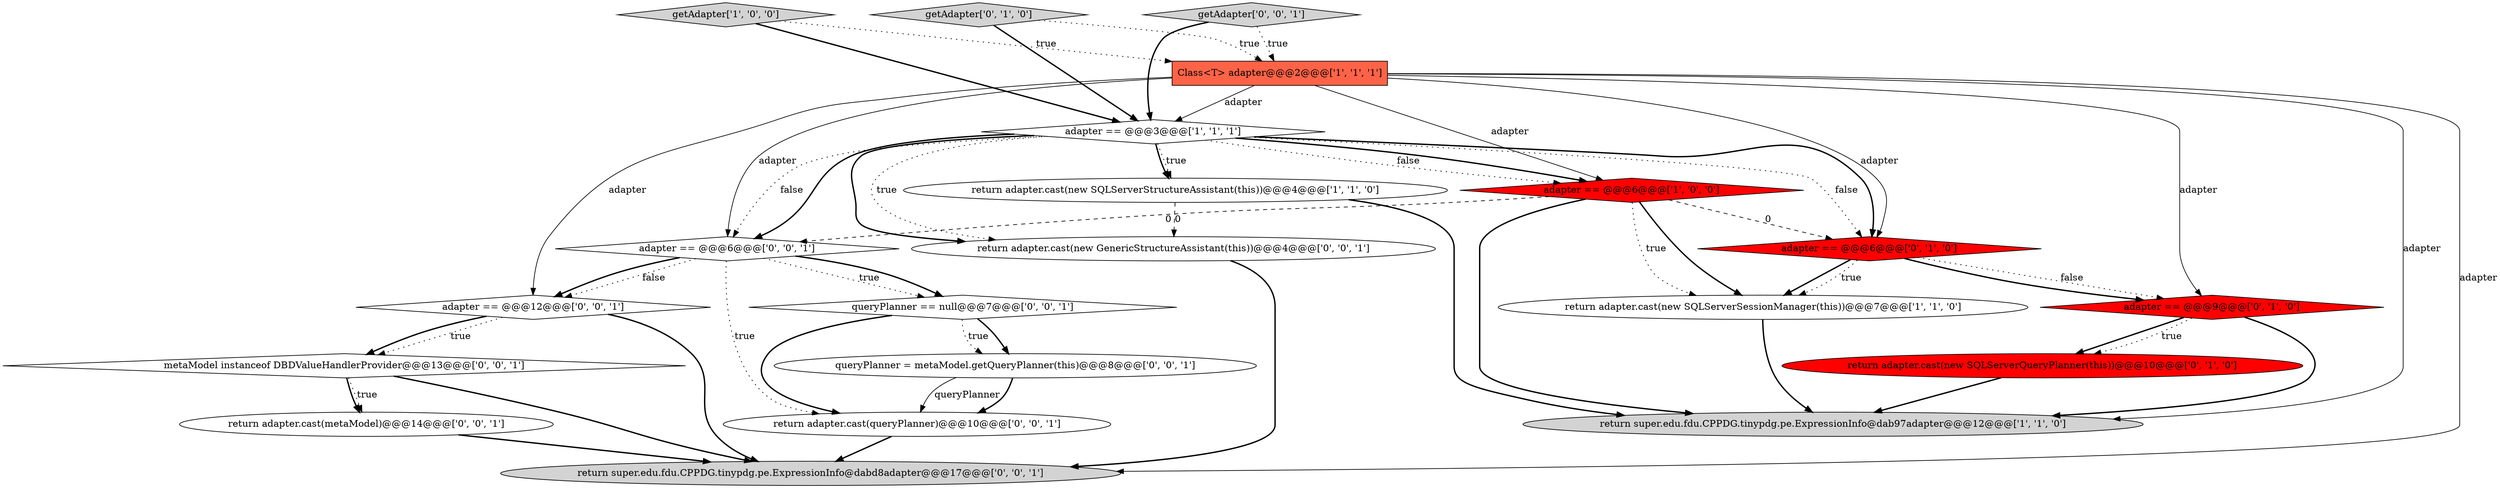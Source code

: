 digraph {
4 [style = filled, label = "return super.edu.fdu.CPPDG.tinypdg.pe.ExpressionInfo@dab97adapter@@@12@@@['1', '1', '0']", fillcolor = lightgray, shape = ellipse image = "AAA0AAABBB1BBB"];
3 [style = filled, label = "return adapter.cast(new SQLServerSessionManager(this))@@@7@@@['1', '1', '0']", fillcolor = white, shape = ellipse image = "AAA0AAABBB1BBB"];
13 [style = filled, label = "adapter == @@@6@@@['0', '0', '1']", fillcolor = white, shape = diamond image = "AAA0AAABBB3BBB"];
15 [style = filled, label = "return adapter.cast(metaModel)@@@14@@@['0', '0', '1']", fillcolor = white, shape = ellipse image = "AAA0AAABBB3BBB"];
8 [style = filled, label = "adapter == @@@6@@@['0', '1', '0']", fillcolor = red, shape = diamond image = "AAA1AAABBB2BBB"];
7 [style = filled, label = "return adapter.cast(new SQLServerQueryPlanner(this))@@@10@@@['0', '1', '0']", fillcolor = red, shape = ellipse image = "AAA1AAABBB2BBB"];
20 [style = filled, label = "adapter == @@@12@@@['0', '0', '1']", fillcolor = white, shape = diamond image = "AAA0AAABBB3BBB"];
6 [style = filled, label = "getAdapter['1', '0', '0']", fillcolor = lightgray, shape = diamond image = "AAA0AAABBB1BBB"];
11 [style = filled, label = "return adapter.cast(new GenericStructureAssistant(this))@@@4@@@['0', '0', '1']", fillcolor = white, shape = ellipse image = "AAA0AAABBB3BBB"];
1 [style = filled, label = "return adapter.cast(new SQLServerStructureAssistant(this))@@@4@@@['1', '1', '0']", fillcolor = white, shape = ellipse image = "AAA0AAABBB1BBB"];
10 [style = filled, label = "getAdapter['0', '1', '0']", fillcolor = lightgray, shape = diamond image = "AAA0AAABBB2BBB"];
19 [style = filled, label = "metaModel instanceof DBDValueHandlerProvider@@@13@@@['0', '0', '1']", fillcolor = white, shape = diamond image = "AAA0AAABBB3BBB"];
17 [style = filled, label = "return adapter.cast(queryPlanner)@@@10@@@['0', '0', '1']", fillcolor = white, shape = ellipse image = "AAA0AAABBB3BBB"];
18 [style = filled, label = "return super.edu.fdu.CPPDG.tinypdg.pe.ExpressionInfo@dabd8adapter@@@17@@@['0', '0', '1']", fillcolor = lightgray, shape = ellipse image = "AAA0AAABBB3BBB"];
16 [style = filled, label = "queryPlanner = metaModel.getQueryPlanner(this)@@@8@@@['0', '0', '1']", fillcolor = white, shape = ellipse image = "AAA0AAABBB3BBB"];
9 [style = filled, label = "adapter == @@@9@@@['0', '1', '0']", fillcolor = red, shape = diamond image = "AAA1AAABBB2BBB"];
0 [style = filled, label = "adapter == @@@3@@@['1', '1', '1']", fillcolor = white, shape = diamond image = "AAA0AAABBB1BBB"];
2 [style = filled, label = "adapter == @@@6@@@['1', '0', '0']", fillcolor = red, shape = diamond image = "AAA1AAABBB1BBB"];
14 [style = filled, label = "queryPlanner == null@@@7@@@['0', '0', '1']", fillcolor = white, shape = diamond image = "AAA0AAABBB3BBB"];
5 [style = filled, label = "Class<T> adapter@@@2@@@['1', '1', '1']", fillcolor = tomato, shape = box image = "AAA0AAABBB1BBB"];
12 [style = filled, label = "getAdapter['0', '0', '1']", fillcolor = lightgray, shape = diamond image = "AAA0AAABBB3BBB"];
5->20 [style = solid, label="adapter"];
2->3 [style = dotted, label="true"];
14->16 [style = bold, label=""];
5->9 [style = solid, label="adapter"];
13->17 [style = dotted, label="true"];
16->17 [style = solid, label="queryPlanner"];
5->0 [style = solid, label="adapter"];
1->4 [style = bold, label=""];
19->18 [style = bold, label=""];
0->13 [style = bold, label=""];
0->8 [style = dotted, label="false"];
5->8 [style = solid, label="adapter"];
2->3 [style = bold, label=""];
9->4 [style = bold, label=""];
0->2 [style = bold, label=""];
8->3 [style = bold, label=""];
0->2 [style = dotted, label="false"];
0->11 [style = bold, label=""];
14->17 [style = bold, label=""];
6->0 [style = bold, label=""];
7->4 [style = bold, label=""];
16->17 [style = bold, label=""];
19->15 [style = dotted, label="true"];
9->7 [style = bold, label=""];
10->5 [style = dotted, label="true"];
2->4 [style = bold, label=""];
3->4 [style = bold, label=""];
15->18 [style = bold, label=""];
12->0 [style = bold, label=""];
8->3 [style = dotted, label="true"];
11->18 [style = bold, label=""];
8->9 [style = dotted, label="false"];
2->8 [style = dashed, label="0"];
14->16 [style = dotted, label="true"];
20->18 [style = bold, label=""];
5->2 [style = solid, label="adapter"];
12->5 [style = dotted, label="true"];
1->11 [style = dashed, label="0"];
0->1 [style = bold, label=""];
2->13 [style = dashed, label="0"];
10->0 [style = bold, label=""];
0->8 [style = bold, label=""];
8->9 [style = bold, label=""];
5->13 [style = solid, label="adapter"];
5->4 [style = solid, label="adapter"];
5->18 [style = solid, label="adapter"];
20->19 [style = dotted, label="true"];
0->13 [style = dotted, label="false"];
9->7 [style = dotted, label="true"];
13->20 [style = dotted, label="false"];
20->19 [style = bold, label=""];
13->14 [style = dotted, label="true"];
19->15 [style = bold, label=""];
0->11 [style = dotted, label="true"];
13->14 [style = bold, label=""];
17->18 [style = bold, label=""];
6->5 [style = dotted, label="true"];
0->1 [style = dotted, label="true"];
13->20 [style = bold, label=""];
}
